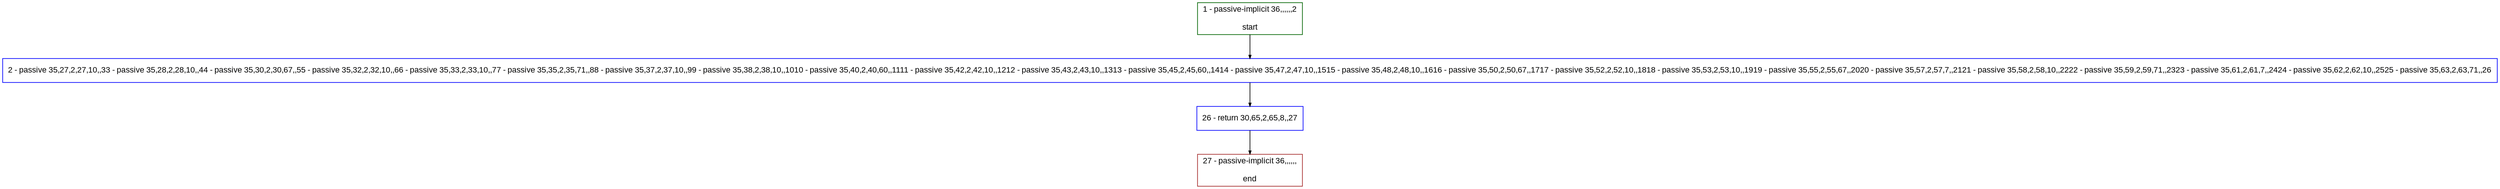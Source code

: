 digraph "" {
  graph [bgcolor="white", fillcolor="#FFFFCC", pack="true", packmode="clust", fontname="Arial", label="", fontsize="12", compound="true", style="rounded,filled"];
  node [node_initialized="no", fillcolor="white", fontname="Arial", label="", color="grey", fontsize="12", fixedsize="false", compound="true", shape="rectangle", style="filled"];
  edge [arrowtail="none", lhead="", fontcolor="black", fontname="Arial", label="", color="black", fontsize="12", arrowhead="normal", arrowsize="0.5", compound="true", ltail="", dir="forward"];
  __N1 [fillcolor="#ffffff", label="2 - passive 35,27,2,27,10,,33 - passive 35,28,2,28,10,,44 - passive 35,30,2,30,67,,55 - passive 35,32,2,32,10,,66 - passive 35,33,2,33,10,,77 - passive 35,35,2,35,71,,88 - passive 35,37,2,37,10,,99 - passive 35,38,2,38,10,,1010 - passive 35,40,2,40,60,,1111 - passive 35,42,2,42,10,,1212 - passive 35,43,2,43,10,,1313 - passive 35,45,2,45,60,,1414 - passive 35,47,2,47,10,,1515 - passive 35,48,2,48,10,,1616 - passive 35,50,2,50,67,,1717 - passive 35,52,2,52,10,,1818 - passive 35,53,2,53,10,,1919 - passive 35,55,2,55,67,,2020 - passive 35,57,2,57,7,,2121 - passive 35,58,2,58,10,,2222 - passive 35,59,2,59,71,,2323 - passive 35,61,2,61,7,,2424 - passive 35,62,2,62,10,,2525 - passive 35,63,2,63,71,,26", color="#0000ff", shape="box", style="filled"];
  __N2 [fillcolor="#ffffff", label="1 - passive-implicit 36,,,,,,2\n\nstart", color="#006400", shape="box", style="filled"];
  __N3 [fillcolor="#ffffff", label="26 - return 30,65,2,65,8,,27", color="#0000ff", shape="box", style="filled"];
  __N4 [fillcolor="#ffffff", label="27 - passive-implicit 36,,,,,,\n\nend", color="#a52a2a", shape="box", style="filled"];
  __N2 -> __N1 [arrowtail="none", color="#000000", label="", arrowhead="normal", dir="forward"];
  __N1 -> __N3 [arrowtail="none", color="#000000", label="", arrowhead="normal", dir="forward"];
  __N3 -> __N4 [arrowtail="none", color="#000000", label="", arrowhead="normal", dir="forward"];
}

